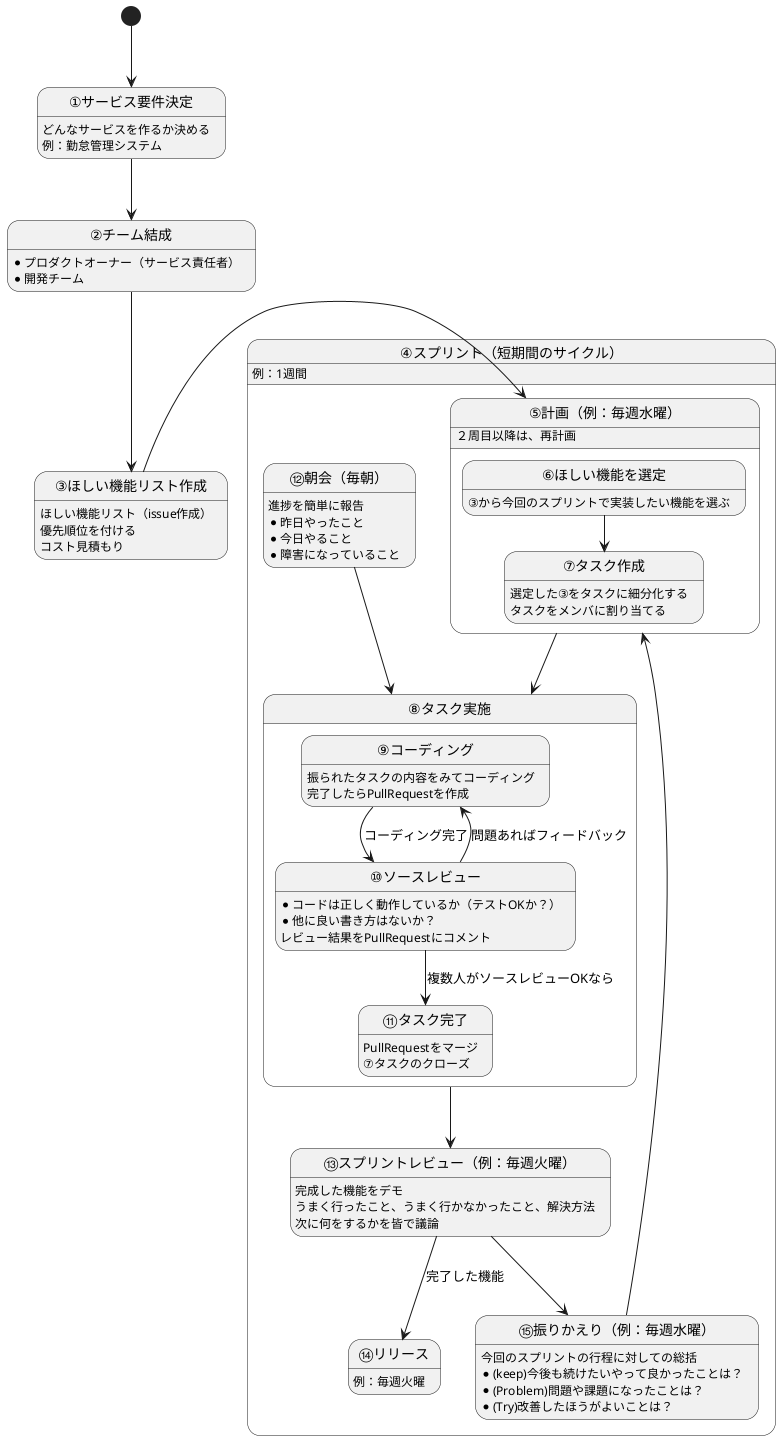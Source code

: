 @startuml
hide empty description

[*] --> service
state "①サービス要件決定" as service
service: どんなサービスを作るか決める
service: 例：勤怠管理システム

service --> team
state "②チーム結成" as team
team: *プロダクトオーナー（サービス責任者）
team: *開発チーム

team --> pb
state "③ほしい機能リスト作成" as pb
pb: ほしい機能リスト（issue作成）
pb: 優先順位を付ける
pb: コスト見積もり

state "④スプリント（短期間のサイクル）" as sprint {

    pb -right-> plan
    state "⑤計画（例：毎週水曜）" as plan {
        state "⑥ほしい機能を選定" as select
        select: ③から今回のスプリントで実装したい機能を選ぶ

        select --> task
        state "⑦タスク作成" as task
        task: 選定した③をタスクに細分化する
        task: タスクをメンバに割り当てる

    }
    plan: ２周目以降は、再計画

    plan --> do
    state "⑧タスク実施" as do {

        state "⑨コーディング" as code
        code: 振られたタスクの内容をみてコーディング
        code: 完了したらPullRequestを作成

        code --> rv: コーディング完了
        state "⑩ソースレビュー" as rv
        rv: * コードは正しく動作しているか（テストOKか？）
        rv: * 他に良い書き方はないか？
        rv: レビュー結果をPullRequestにコメント

        rv --> code: 問題あればフィードバック

        rv --> close: 複数人がソースレビューOKなら
        state "⑪タスク完了" as close
        close: PullRequestをマージ
        close: ⑦タスクのクローズ

    }
    daily --> do
    state "⑫朝会（毎朝）" as daily
    daily: 進捗を簡単に報告
    daily: * 昨日やったこと
    daily: * 今日やること
    daily: * 障害になっていること

    do -down-> check
    state "⑬スプリントレビュー（例：毎週火曜）" as check
    check: 完成した機能をデモ
    check: うまく行ったこと、うまく行かなかったこと、解決方法
    check: 次に何をするかを皆で議論

    check --> release: 完了した機能
    state "⑭リリース" as release
    release: 例：毎週火曜

    check --> action
    state "⑮振りかえり（例：毎週水曜）" as action
    action: 今回のスプリントの行程に対しての総括
    action: * (keep)今後も続けたいやって良かったことは？
    action: * (Problem)問題や課題になったことは？
    action: * (Try)改善したほうがよいことは？
    action --> plan

}
sprint: 例：1週間
@enduml